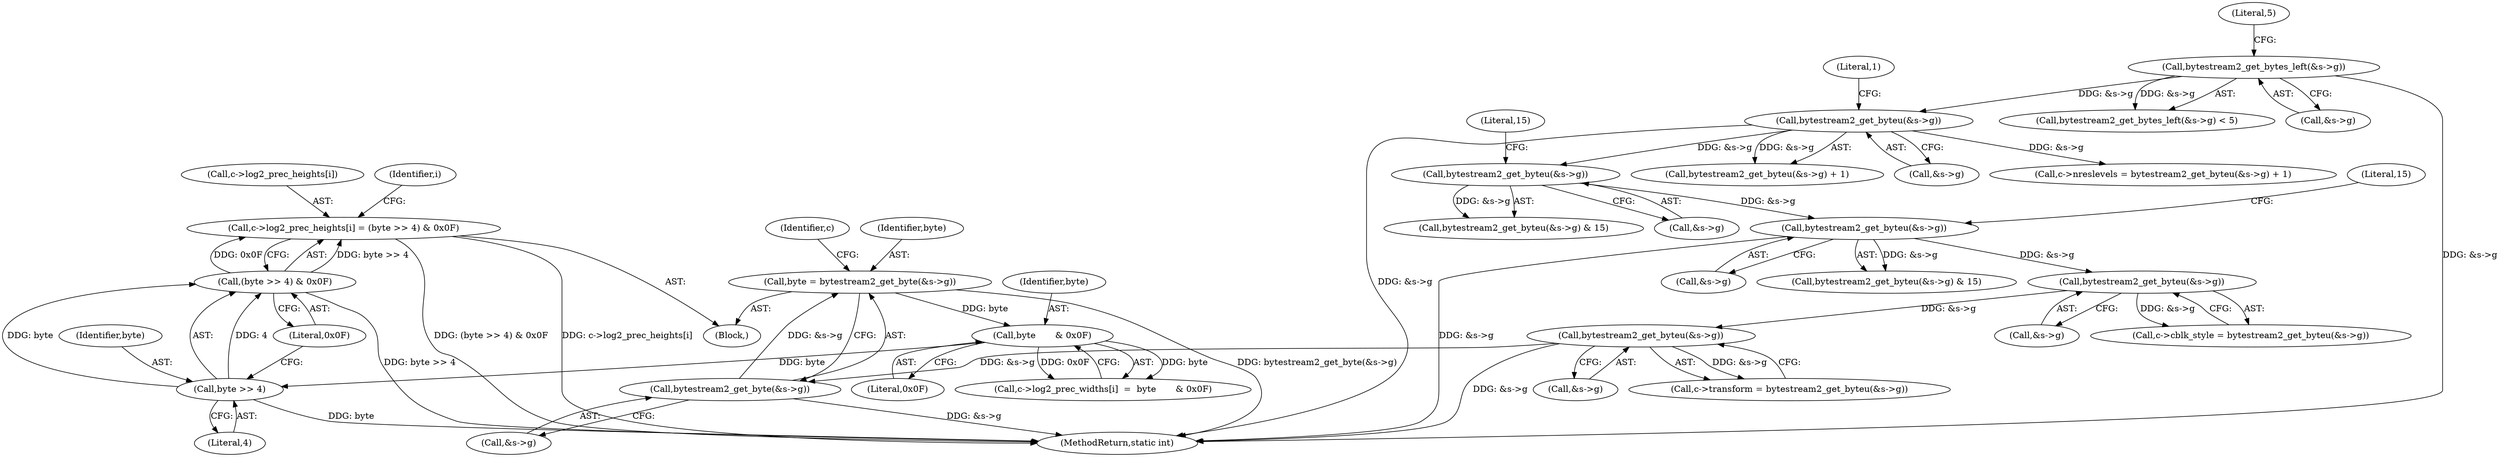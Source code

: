 digraph "0_FFmpeg_a1b9004b768bef606ee98d417bceb9392ceb788d@pointer" {
"1000344" [label="(Call,c->log2_prec_heights[i] = (byte >> 4) & 0x0F)"];
"1000350" [label="(Call,(byte >> 4) & 0x0F)"];
"1000351" [label="(Call,byte >> 4)"];
"1000341" [label="(Call,byte       & 0x0F)"];
"1000328" [label="(Call,byte = bytestream2_get_byte(&s->g))"];
"1000330" [label="(Call,bytestream2_get_byte(&s->g))"];
"1000284" [label="(Call,bytestream2_get_byteu(&s->g))"];
"1000259" [label="(Call,bytestream2_get_byteu(&s->g))"];
"1000197" [label="(Call,bytestream2_get_byteu(&s->g))"];
"1000184" [label="(Call,bytestream2_get_byteu(&s->g))"];
"1000129" [label="(Call,bytestream2_get_byteu(&s->g))"];
"1000116" [label="(Call,bytestream2_get_bytes_left(&s->g))"];
"1000128" [label="(Call,bytestream2_get_byteu(&s->g) + 1)"];
"1000331" [label="(Call,&s->g)"];
"1000352" [label="(Identifier,byte)"];
"1000345" [label="(Call,c->log2_prec_heights[i])"];
"1000338" [label="(Identifier,c)"];
"1000280" [label="(Call,c->transform = bytestream2_get_byteu(&s->g))"];
"1000260" [label="(Call,&s->g)"];
"1000335" [label="(Call,c->log2_prec_widths[i]  =  byte       & 0x0F)"];
"1000329" [label="(Identifier,byte)"];
"1000115" [label="(Call,bytestream2_get_bytes_left(&s->g) < 5)"];
"1000116" [label="(Call,bytestream2_get_bytes_left(&s->g))"];
"1000196" [label="(Call,bytestream2_get_byteu(&s->g) & 15)"];
"1000328" [label="(Call,byte = bytestream2_get_byte(&s->g))"];
"1000255" [label="(Call,c->cblk_style = bytestream2_get_byteu(&s->g))"];
"1000202" [label="(Literal,15)"];
"1000342" [label="(Identifier,byte)"];
"1000121" [label="(Literal,5)"];
"1000198" [label="(Call,&s->g)"];
"1000354" [label="(Literal,0x0F)"];
"1000343" [label="(Literal,0x0F)"];
"1000351" [label="(Call,byte >> 4)"];
"1000259" [label="(Call,bytestream2_get_byteu(&s->g))"];
"1000326" [label="(Identifier,i)"];
"1000350" [label="(Call,(byte >> 4) & 0x0F)"];
"1000344" [label="(Call,c->log2_prec_heights[i] = (byte >> 4) & 0x0F)"];
"1000117" [label="(Call,&s->g)"];
"1000129" [label="(Call,bytestream2_get_byteu(&s->g))"];
"1000197" [label="(Call,bytestream2_get_byteu(&s->g))"];
"1000130" [label="(Call,&s->g)"];
"1000284" [label="(Call,bytestream2_get_byteu(&s->g))"];
"1000341" [label="(Call,byte       & 0x0F)"];
"1000189" [label="(Literal,15)"];
"1000330" [label="(Call,bytestream2_get_byte(&s->g))"];
"1000285" [label="(Call,&s->g)"];
"1000327" [label="(Block,)"];
"1000353" [label="(Literal,4)"];
"1000124" [label="(Call,c->nreslevels = bytestream2_get_byteu(&s->g) + 1)"];
"1000377" [label="(MethodReturn,static int)"];
"1000185" [label="(Call,&s->g)"];
"1000183" [label="(Call,bytestream2_get_byteu(&s->g) & 15)"];
"1000134" [label="(Literal,1)"];
"1000184" [label="(Call,bytestream2_get_byteu(&s->g))"];
"1000344" -> "1000327"  [label="AST: "];
"1000344" -> "1000350"  [label="CFG: "];
"1000345" -> "1000344"  [label="AST: "];
"1000350" -> "1000344"  [label="AST: "];
"1000326" -> "1000344"  [label="CFG: "];
"1000344" -> "1000377"  [label="DDG: (byte >> 4) & 0x0F"];
"1000344" -> "1000377"  [label="DDG: c->log2_prec_heights[i]"];
"1000350" -> "1000344"  [label="DDG: byte >> 4"];
"1000350" -> "1000344"  [label="DDG: 0x0F"];
"1000350" -> "1000354"  [label="CFG: "];
"1000351" -> "1000350"  [label="AST: "];
"1000354" -> "1000350"  [label="AST: "];
"1000350" -> "1000377"  [label="DDG: byte >> 4"];
"1000351" -> "1000350"  [label="DDG: byte"];
"1000351" -> "1000350"  [label="DDG: 4"];
"1000351" -> "1000353"  [label="CFG: "];
"1000352" -> "1000351"  [label="AST: "];
"1000353" -> "1000351"  [label="AST: "];
"1000354" -> "1000351"  [label="CFG: "];
"1000351" -> "1000377"  [label="DDG: byte"];
"1000341" -> "1000351"  [label="DDG: byte"];
"1000341" -> "1000335"  [label="AST: "];
"1000341" -> "1000343"  [label="CFG: "];
"1000342" -> "1000341"  [label="AST: "];
"1000343" -> "1000341"  [label="AST: "];
"1000335" -> "1000341"  [label="CFG: "];
"1000341" -> "1000335"  [label="DDG: byte"];
"1000341" -> "1000335"  [label="DDG: 0x0F"];
"1000328" -> "1000341"  [label="DDG: byte"];
"1000328" -> "1000327"  [label="AST: "];
"1000328" -> "1000330"  [label="CFG: "];
"1000329" -> "1000328"  [label="AST: "];
"1000330" -> "1000328"  [label="AST: "];
"1000338" -> "1000328"  [label="CFG: "];
"1000328" -> "1000377"  [label="DDG: bytestream2_get_byte(&s->g)"];
"1000330" -> "1000328"  [label="DDG: &s->g"];
"1000330" -> "1000331"  [label="CFG: "];
"1000331" -> "1000330"  [label="AST: "];
"1000330" -> "1000377"  [label="DDG: &s->g"];
"1000284" -> "1000330"  [label="DDG: &s->g"];
"1000284" -> "1000280"  [label="AST: "];
"1000284" -> "1000285"  [label="CFG: "];
"1000285" -> "1000284"  [label="AST: "];
"1000280" -> "1000284"  [label="CFG: "];
"1000284" -> "1000377"  [label="DDG: &s->g"];
"1000284" -> "1000280"  [label="DDG: &s->g"];
"1000259" -> "1000284"  [label="DDG: &s->g"];
"1000259" -> "1000255"  [label="AST: "];
"1000259" -> "1000260"  [label="CFG: "];
"1000260" -> "1000259"  [label="AST: "];
"1000255" -> "1000259"  [label="CFG: "];
"1000259" -> "1000255"  [label="DDG: &s->g"];
"1000197" -> "1000259"  [label="DDG: &s->g"];
"1000197" -> "1000196"  [label="AST: "];
"1000197" -> "1000198"  [label="CFG: "];
"1000198" -> "1000197"  [label="AST: "];
"1000202" -> "1000197"  [label="CFG: "];
"1000197" -> "1000377"  [label="DDG: &s->g"];
"1000197" -> "1000196"  [label="DDG: &s->g"];
"1000184" -> "1000197"  [label="DDG: &s->g"];
"1000184" -> "1000183"  [label="AST: "];
"1000184" -> "1000185"  [label="CFG: "];
"1000185" -> "1000184"  [label="AST: "];
"1000189" -> "1000184"  [label="CFG: "];
"1000184" -> "1000183"  [label="DDG: &s->g"];
"1000129" -> "1000184"  [label="DDG: &s->g"];
"1000129" -> "1000128"  [label="AST: "];
"1000129" -> "1000130"  [label="CFG: "];
"1000130" -> "1000129"  [label="AST: "];
"1000134" -> "1000129"  [label="CFG: "];
"1000129" -> "1000377"  [label="DDG: &s->g"];
"1000129" -> "1000124"  [label="DDG: &s->g"];
"1000129" -> "1000128"  [label="DDG: &s->g"];
"1000116" -> "1000129"  [label="DDG: &s->g"];
"1000116" -> "1000115"  [label="AST: "];
"1000116" -> "1000117"  [label="CFG: "];
"1000117" -> "1000116"  [label="AST: "];
"1000121" -> "1000116"  [label="CFG: "];
"1000116" -> "1000377"  [label="DDG: &s->g"];
"1000116" -> "1000115"  [label="DDG: &s->g"];
}
